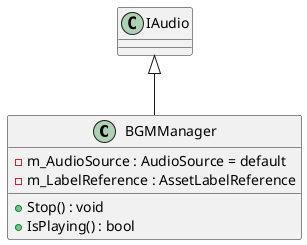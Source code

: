 @startuml
class BGMManager {
    - m_AudioSource : AudioSource = default
    - m_LabelReference : AssetLabelReference
    + Stop() : void
    + IsPlaying() : bool
}
IAudio <|-- BGMManager
@enduml
